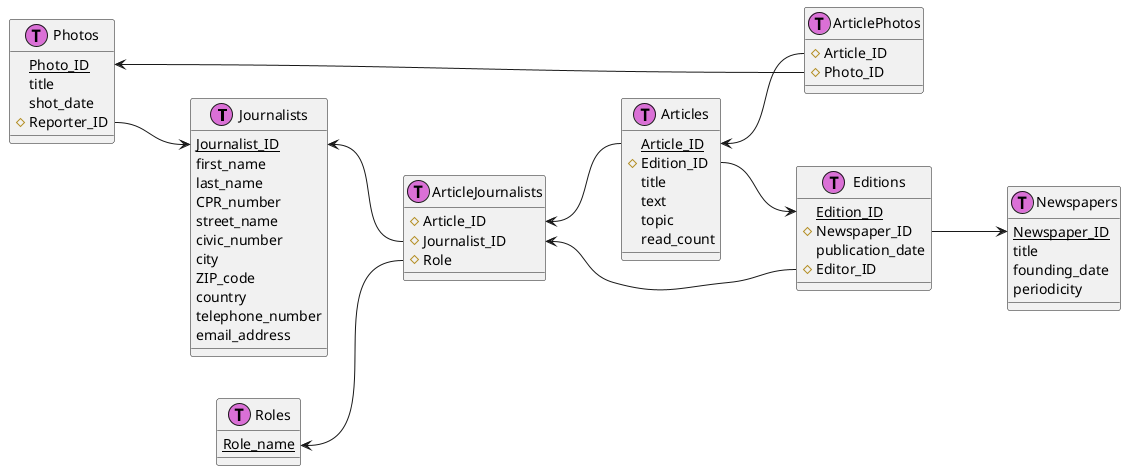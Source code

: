 @startuml DKAvisen_ERD

!define TABLE(x) entity x << (T,orchid) >>
!define PRIMARY_KEY(x) <u>x</u>
!define FOREIGN_KEY(x) #x

left to right direction

TABLE("Journalists") {
   PRIMARY_KEY(Journalist_ID)
   first_name
   last_name
   CPR_number
   street_name
   civic_number
   city
   ZIP_code
   country
   telephone_number
   email_address
}

TABLE("Newspapers") {
   PRIMARY_KEY(Newspaper_ID)
   title
   founding_date
   periodicity
}

TABLE("Editions") {
   PRIMARY_KEY(Edition_ID)
   FOREIGN_KEY(Newspaper_ID)
   publication_date
   FOREIGN_KEY(Editor_ID)
}

TABLE("Articles") {
   PRIMARY_KEY(Article_ID)
   FOREIGN_KEY(Edition_ID)
   title
   text
   topic
   read_count
}

TABLE("Photos") {
   PRIMARY_KEY(Photo_ID)
   title
   shot_date
   FOREIGN_KEY(Reporter_ID)
}

TABLE("ArticleJournalists") {
   FOREIGN_KEY(Article_ID)
   FOREIGN_KEY(Journalist_ID)
   FOREIGN_KEY(Role)
}

TABLE("ArticlePhotos") {
   FOREIGN_KEY(Article_ID)
   FOREIGN_KEY(Photo_ID)
}

TABLE("Roles") {
   PRIMARY_KEY(Role_name)
}

Roles::Role_name <-- ArticleJournalists::Role
Journalists::Journalist_ID <-- ArticleJournalists::Journalist_ID
Articles::Article_ID <-- ArticlePhotos::Article_ID
Photos::Photo_ID <-- ArticlePhotos::Photo_ID
ArticleJournalists::Article_ID <-- Articles::Article_ID
Articles::Edition_ID --> Editions::Edition_ID
Editions::Newspaper_ID --> Newspapers::Newspaper_ID
Editions::Editor_ID --> ArticleJournalists::Journalist_ID
Photos::Reporter_ID --> Journalists::Journalist_ID

@enduml
